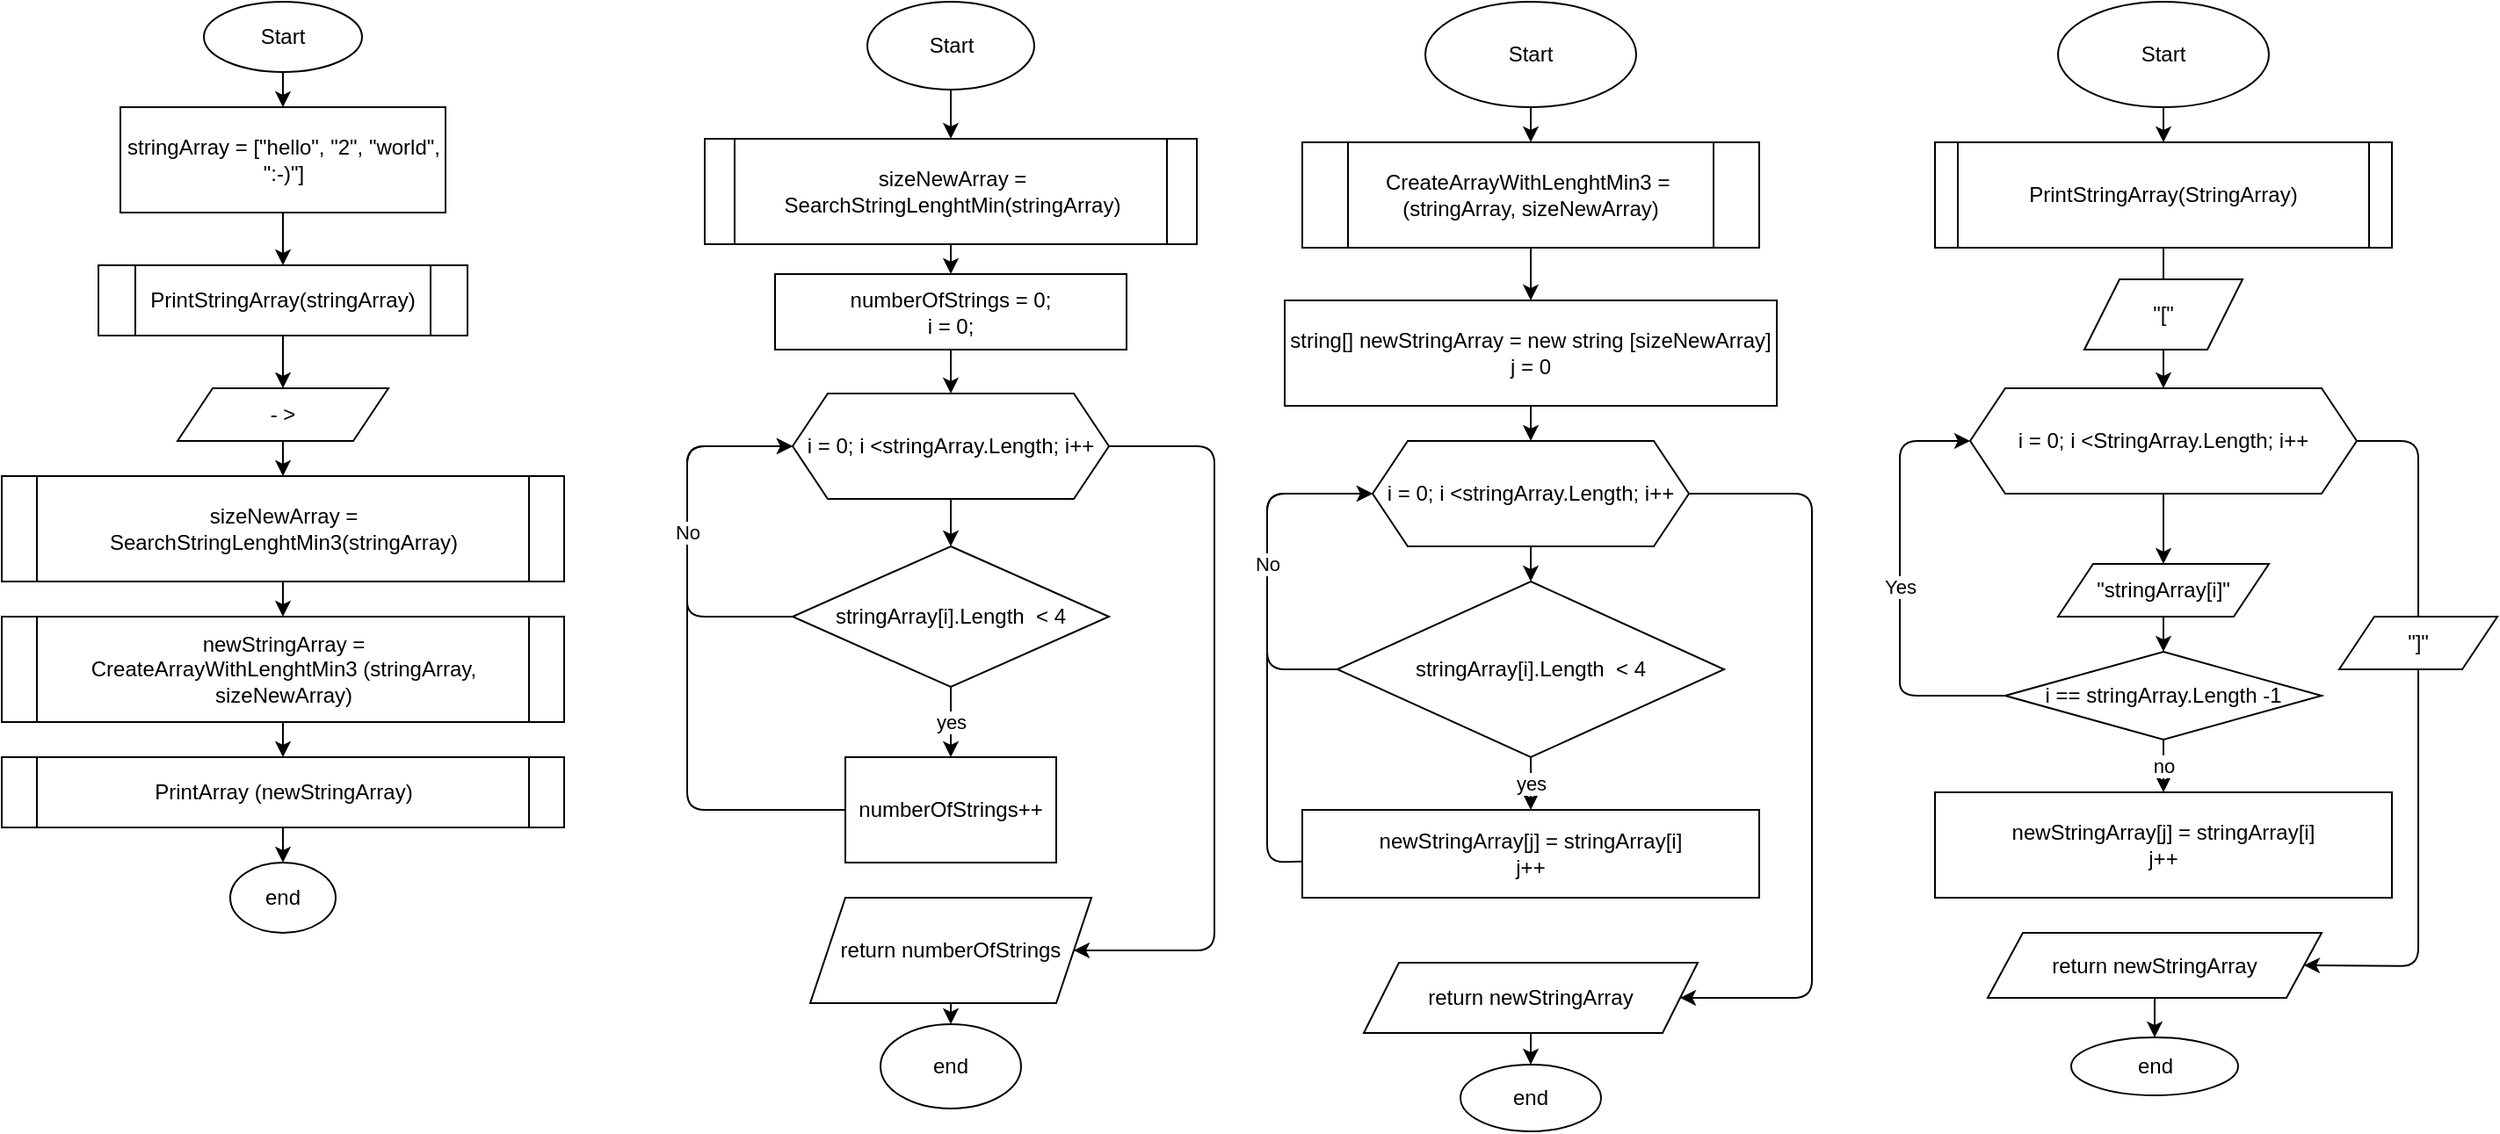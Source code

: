 <mxfile>
    <diagram id="2GVUBC6I9bcwQrD93eks" name="Страница 1">
        <mxGraphModel dx="1098" dy="2776" grid="1" gridSize="10" guides="1" tooltips="1" connect="1" arrows="1" fold="1" page="1" pageScale="1" pageWidth="827" pageHeight="1169" math="0" shadow="0">
            <root>
                <mxCell id="0"/>
                <mxCell id="1" parent="0"/>
                <mxCell id="4" value="" style="edgeStyle=none;html=1;entryX=0.5;entryY=0;entryDx=0;entryDy=0;" edge="1" parent="1" source="2" target="5">
                    <mxGeometry relative="1" as="geometry">
                        <mxPoint x="110" y="-2250" as="targetPoint"/>
                    </mxGeometry>
                </mxCell>
                <mxCell id="2" value="Start" style="ellipse;whiteSpace=wrap;html=1;" vertex="1" parent="1">
                    <mxGeometry x="115" y="-2330" width="90" height="40" as="geometry"/>
                </mxCell>
                <mxCell id="8" style="edgeStyle=none;html=1;entryX=0.5;entryY=0;entryDx=0;entryDy=0;fontFamily=Helvetica;fontSize=6;" edge="1" parent="1" source="5" target="7">
                    <mxGeometry relative="1" as="geometry"/>
                </mxCell>
                <mxCell id="5" value="&lt;span style=&quot;font-size: 12px&quot;&gt;stringArray = [&quot;hello&quot;, &quot;2&quot;, &quot;world&quot;, &quot;:-)&quot;]&lt;/span&gt;" style="rounded=0;whiteSpace=wrap;html=1;fontFamily=Helvetica;fontSize=10;" vertex="1" parent="1">
                    <mxGeometry x="67.5" y="-2270" width="185" height="60" as="geometry"/>
                </mxCell>
                <mxCell id="36" style="edgeStyle=none;html=1;entryX=0.5;entryY=0;entryDx=0;entryDy=0;fontFamily=Helvetica;fontSize=6;" edge="1" parent="1" source="7" target="17">
                    <mxGeometry relative="1" as="geometry"/>
                </mxCell>
                <mxCell id="7" value="PrintStringArray(stringArray)" style="shape=process;whiteSpace=wrap;html=1;backgroundOutline=1;" vertex="1" parent="1">
                    <mxGeometry x="55" y="-2180" width="210" height="40" as="geometry"/>
                </mxCell>
                <mxCell id="9" value="" style="edgeStyle=none;html=1;startArrow=none;" edge="1" parent="1" source="17" target="11">
                    <mxGeometry relative="1" as="geometry"/>
                </mxCell>
                <mxCell id="10" value="" style="edgeStyle=none;html=1;entryX=0.5;entryY=0;entryDx=0;entryDy=0;" edge="1" parent="1" source="11" target="13">
                    <mxGeometry relative="1" as="geometry">
                        <mxPoint x="146.923" y="-2000" as="targetPoint"/>
                    </mxGeometry>
                </mxCell>
                <mxCell id="11" value="sizeNewArray = SearchStringLenghtMin3(stringArray)" style="shape=process;whiteSpace=wrap;html=1;backgroundOutline=1;size=0.062;" vertex="1" parent="1">
                    <mxGeometry y="-2060" width="320" height="60" as="geometry"/>
                </mxCell>
                <mxCell id="12" value="" style="edgeStyle=none;html=1;" edge="1" parent="1" source="13" target="15">
                    <mxGeometry relative="1" as="geometry"/>
                </mxCell>
                <mxCell id="13" value="&lt;span&gt;newStringArray = CreateArrayWith&lt;/span&gt;LenghtMin3&lt;span&gt;&amp;nbsp;(stringArray, sizeNewArray)&lt;/span&gt;" style="shape=process;whiteSpace=wrap;html=1;backgroundOutline=1;size=0.062;" vertex="1" parent="1">
                    <mxGeometry y="-1980" width="320" height="60" as="geometry"/>
                </mxCell>
                <mxCell id="14" value="" style="edgeStyle=none;html=1;exitX=0.5;exitY=1;exitDx=0;exitDy=0;entryX=0.5;entryY=0;entryDx=0;entryDy=0;" edge="1" parent="1" source="15" target="16">
                    <mxGeometry relative="1" as="geometry">
                        <mxPoint x="160.0" y="-1850" as="targetPoint"/>
                    </mxGeometry>
                </mxCell>
                <mxCell id="15" value="PrintArray (newStringArray)" style="shape=process;whiteSpace=wrap;html=1;backgroundOutline=1;size=0.062;" vertex="1" parent="1">
                    <mxGeometry y="-1900" width="320" height="40" as="geometry"/>
                </mxCell>
                <mxCell id="16" value="end" style="ellipse;whiteSpace=wrap;html=1;" vertex="1" parent="1">
                    <mxGeometry x="130" y="-1840" width="60" height="40" as="geometry"/>
                </mxCell>
                <mxCell id="17" value="- &amp;gt;" style="shape=parallelogram;perimeter=parallelogramPerimeter;whiteSpace=wrap;html=1;fixedSize=1;" vertex="1" parent="1">
                    <mxGeometry x="100" y="-2110" width="120" height="30" as="geometry"/>
                </mxCell>
                <mxCell id="37" value="" style="edgeStyle=none;html=1;" edge="1" parent="1" source="38" target="39">
                    <mxGeometry relative="1" as="geometry"/>
                </mxCell>
                <mxCell id="38" value="sizeNewArray = SearchStringLenghtMin(stringArray)" style="shape=process;whiteSpace=wrap;html=1;backgroundOutline=1;size=0.062;" vertex="1" parent="1">
                    <mxGeometry x="400" y="-2252" width="280" height="60" as="geometry"/>
                </mxCell>
                <mxCell id="39" value="numberOfStrings = 0;&lt;br&gt;i = 0;" style="whiteSpace=wrap;html=1;" vertex="1" parent="1">
                    <mxGeometry x="440" y="-2175" width="200" height="43" as="geometry"/>
                </mxCell>
                <mxCell id="40" value="" style="edgeStyle=none;html=1;exitX=0.5;exitY=1;exitDx=0;exitDy=0;" edge="1" parent="1" source="39" target="43">
                    <mxGeometry relative="1" as="geometry">
                        <mxPoint x="540" y="-2027" as="sourcePoint"/>
                    </mxGeometry>
                </mxCell>
                <mxCell id="41" value="" style="edgeStyle=none;html=1;" edge="1" parent="1" source="43" target="44">
                    <mxGeometry relative="1" as="geometry"/>
                </mxCell>
                <mxCell id="42" style="edgeStyle=none;html=1;" edge="1" parent="1" target="52">
                    <mxGeometry relative="1" as="geometry">
                        <mxPoint x="621" y="-1697" as="targetPoint"/>
                        <mxPoint x="630" y="-2077.0" as="sourcePoint"/>
                        <Array as="points">
                            <mxPoint x="690" y="-2077"/>
                            <mxPoint x="690" y="-1790"/>
                        </Array>
                    </mxGeometry>
                </mxCell>
                <mxCell id="43" value="i = 0; i &amp;lt;stringArray.Length; i++" style="shape=hexagon;perimeter=hexagonPerimeter2;whiteSpace=wrap;html=1;fixedSize=1;" vertex="1" parent="1">
                    <mxGeometry x="450" y="-2107" width="180" height="60" as="geometry"/>
                </mxCell>
                <mxCell id="44" value="stringArray[i].Length&amp;nbsp; &amp;lt; 4" style="rhombus;whiteSpace=wrap;html=1;" vertex="1" parent="1">
                    <mxGeometry x="450" y="-2020" width="180" height="80" as="geometry"/>
                </mxCell>
                <mxCell id="45" style="edgeStyle=none;html=1;" edge="1" parent="1" source="46">
                    <mxGeometry relative="1" as="geometry">
                        <mxPoint x="450" y="-2077.0" as="targetPoint"/>
                        <Array as="points">
                            <mxPoint x="390" y="-1870"/>
                            <mxPoint x="390" y="-2077"/>
                        </Array>
                    </mxGeometry>
                </mxCell>
                <mxCell id="46" value="numberOfStrings++" style="whiteSpace=wrap;html=1;" vertex="1" parent="1">
                    <mxGeometry x="480" y="-1900" width="120" height="60" as="geometry"/>
                </mxCell>
                <mxCell id="47" value="" style="endArrow=classic;html=1;entryX=0.5;entryY=0;entryDx=0;entryDy=0;exitX=0.5;exitY=1;exitDx=0;exitDy=0;" edge="1" parent="1" source="44" target="46">
                    <mxGeometry relative="1" as="geometry">
                        <mxPoint x="490" y="-1887" as="sourcePoint"/>
                        <mxPoint x="590" y="-1887" as="targetPoint"/>
                    </mxGeometry>
                </mxCell>
                <mxCell id="48" value="yes" style="edgeLabel;resizable=0;html=1;align=center;verticalAlign=middle;" connectable="0" vertex="1" parent="47">
                    <mxGeometry relative="1" as="geometry"/>
                </mxCell>
                <mxCell id="49" value="" style="endArrow=classic;html=1;entryX=0;entryY=0.5;entryDx=0;entryDy=0;exitX=0;exitY=0.5;exitDx=0;exitDy=0;" edge="1" parent="1" source="44" target="43">
                    <mxGeometry relative="1" as="geometry">
                        <mxPoint x="470" y="-2007" as="sourcePoint"/>
                        <mxPoint x="600" y="-2017" as="targetPoint"/>
                        <Array as="points">
                            <mxPoint x="390" y="-1980"/>
                            <mxPoint x="390" y="-1997"/>
                            <mxPoint x="390" y="-2077"/>
                        </Array>
                    </mxGeometry>
                </mxCell>
                <mxCell id="50" value="No" style="edgeLabel;resizable=0;html=1;align=center;verticalAlign=middle;" connectable="0" vertex="1" parent="49">
                    <mxGeometry relative="1" as="geometry"/>
                </mxCell>
                <mxCell id="51" value="" style="edgeStyle=none;html=1;" edge="1" parent="1" source="52" target="55">
                    <mxGeometry relative="1" as="geometry"/>
                </mxCell>
                <mxCell id="52" value="return numberOfStrings" style="shape=parallelogram;perimeter=parallelogramPerimeter;whiteSpace=wrap;html=1;fixedSize=1;" vertex="1" parent="1">
                    <mxGeometry x="460" y="-1820" width="160" height="60" as="geometry"/>
                </mxCell>
                <mxCell id="53" value="" style="edgeStyle=none;html=1;" edge="1" parent="1" source="54" target="38">
                    <mxGeometry relative="1" as="geometry">
                        <mxPoint x="540" y="-2255" as="targetPoint"/>
                    </mxGeometry>
                </mxCell>
                <mxCell id="54" value="Start" style="ellipse;whiteSpace=wrap;html=1;" vertex="1" parent="1">
                    <mxGeometry x="492.5" y="-2330" width="95" height="50" as="geometry"/>
                </mxCell>
                <mxCell id="55" value="end" style="ellipse;whiteSpace=wrap;html=1;" vertex="1" parent="1">
                    <mxGeometry x="500" y="-1748" width="80" height="48" as="geometry"/>
                </mxCell>
                <mxCell id="56" value="" style="edgeStyle=none;html=1;" edge="1" parent="1" source="57" target="59">
                    <mxGeometry relative="1" as="geometry"/>
                </mxCell>
                <mxCell id="57" value="Start" style="ellipse;whiteSpace=wrap;html=1;" vertex="1" parent="1">
                    <mxGeometry x="810" y="-2330" width="120" height="60" as="geometry"/>
                </mxCell>
                <mxCell id="58" value="" style="edgeStyle=none;html=1;" edge="1" parent="1" source="59" target="61">
                    <mxGeometry relative="1" as="geometry"/>
                </mxCell>
                <mxCell id="59" value="CreateArrayWithLenghtMin3 =&amp;nbsp;&lt;span&gt;&lt;br&gt;(stringArray, sizeNewArray)&lt;/span&gt;" style="shape=process;whiteSpace=wrap;html=1;backgroundOutline=1;" vertex="1" parent="1">
                    <mxGeometry x="740" y="-2250" width="260" height="60" as="geometry"/>
                </mxCell>
                <mxCell id="60" value="" style="edgeStyle=none;html=1;" edge="1" parent="1" source="61" target="64">
                    <mxGeometry relative="1" as="geometry"/>
                </mxCell>
                <mxCell id="61" value="string[] newStringArray = new string [sizeNewArray]&lt;br&gt;j = 0" style="whiteSpace=wrap;html=1;" vertex="1" parent="1">
                    <mxGeometry x="730" y="-2160" width="280" height="60" as="geometry"/>
                </mxCell>
                <mxCell id="62" value="" style="edgeStyle=none;html=1;" edge="1" parent="1" source="64" target="65">
                    <mxGeometry relative="1" as="geometry"/>
                </mxCell>
                <mxCell id="63" style="edgeStyle=none;html=1;" edge="1" parent="1" target="72">
                    <mxGeometry relative="1" as="geometry">
                        <mxPoint x="951" y="-1670" as="targetPoint"/>
                        <mxPoint x="960.0" y="-2050" as="sourcePoint"/>
                        <Array as="points">
                            <mxPoint x="1030" y="-2050"/>
                            <mxPoint x="1030" y="-1890"/>
                            <mxPoint x="1030" y="-1763"/>
                        </Array>
                    </mxGeometry>
                </mxCell>
                <mxCell id="64" value="i = 0; i &amp;lt;stringArray.Length; i++" style="shape=hexagon;perimeter=hexagonPerimeter2;whiteSpace=wrap;html=1;fixedSize=1;" vertex="1" parent="1">
                    <mxGeometry x="780" y="-2080" width="180" height="60" as="geometry"/>
                </mxCell>
                <mxCell id="65" value="stringArray[i].Length&amp;nbsp; &amp;lt; 4" style="rhombus;whiteSpace=wrap;html=1;" vertex="1" parent="1">
                    <mxGeometry x="760" y="-2000" width="220" height="100" as="geometry"/>
                </mxCell>
                <mxCell id="66" style="edgeStyle=none;html=1;" edge="1" parent="1" source="67">
                    <mxGeometry relative="1" as="geometry">
                        <mxPoint x="780.0" y="-2050" as="targetPoint"/>
                        <Array as="points">
                            <mxPoint x="720" y="-1840"/>
                            <mxPoint x="720" y="-2050"/>
                        </Array>
                    </mxGeometry>
                </mxCell>
                <mxCell id="67" value="newStringArray[j] = stringArray[i]&lt;br&gt;j++" style="whiteSpace=wrap;html=1;" vertex="1" parent="1">
                    <mxGeometry x="740" y="-1870" width="260" height="50" as="geometry"/>
                </mxCell>
                <mxCell id="68" value="" style="endArrow=classic;html=1;entryX=0.5;entryY=0;entryDx=0;entryDy=0;exitX=0.5;exitY=1;exitDx=0;exitDy=0;" edge="1" parent="1" source="65" target="67">
                    <mxGeometry relative="1" as="geometry">
                        <mxPoint x="820" y="-1860" as="sourcePoint"/>
                        <mxPoint x="920" y="-1860" as="targetPoint"/>
                    </mxGeometry>
                </mxCell>
                <mxCell id="69" value="yes" style="edgeLabel;resizable=0;html=1;align=center;verticalAlign=middle;" connectable="0" vertex="1" parent="68">
                    <mxGeometry relative="1" as="geometry"/>
                </mxCell>
                <mxCell id="70" value="" style="endArrow=classic;html=1;entryX=0;entryY=0.5;entryDx=0;entryDy=0;exitX=0;exitY=0.5;exitDx=0;exitDy=0;" edge="1" parent="1" source="65" target="64">
                    <mxGeometry relative="1" as="geometry">
                        <mxPoint x="800" y="-1980" as="sourcePoint"/>
                        <mxPoint x="930" y="-1990" as="targetPoint"/>
                        <Array as="points">
                            <mxPoint x="720" y="-1950"/>
                            <mxPoint x="720" y="-1970"/>
                            <mxPoint x="720" y="-2050"/>
                        </Array>
                    </mxGeometry>
                </mxCell>
                <mxCell id="71" value="No" style="edgeLabel;resizable=0;html=1;align=center;verticalAlign=middle;" connectable="0" vertex="1" parent="70">
                    <mxGeometry relative="1" as="geometry"/>
                </mxCell>
                <mxCell id="72" value="return newStringArray" style="shape=parallelogram;perimeter=parallelogramPerimeter;whiteSpace=wrap;html=1;fixedSize=1;" vertex="1" parent="1">
                    <mxGeometry x="775" y="-1783" width="190" height="40" as="geometry"/>
                </mxCell>
                <mxCell id="73" value="" style="edgeStyle=none;html=1;exitX=0.5;exitY=1;exitDx=0;exitDy=0;" edge="1" parent="1" target="74" source="72">
                    <mxGeometry relative="1" as="geometry">
                        <mxPoint x="870.0" y="-1730" as="sourcePoint"/>
                    </mxGeometry>
                </mxCell>
                <mxCell id="74" value="end" style="ellipse;whiteSpace=wrap;html=1;" vertex="1" parent="1">
                    <mxGeometry x="830" y="-1725" width="80" height="38" as="geometry"/>
                </mxCell>
                <mxCell id="75" value="" style="edgeStyle=none;html=1;" edge="1" parent="1" source="76" target="78">
                    <mxGeometry relative="1" as="geometry"/>
                </mxCell>
                <mxCell id="76" value="Start" style="ellipse;whiteSpace=wrap;html=1;" vertex="1" parent="1">
                    <mxGeometry x="1170" y="-2330" width="120" height="60" as="geometry"/>
                </mxCell>
                <mxCell id="77" value="" style="edgeStyle=none;html=1;entryX=0.5;entryY=0;entryDx=0;entryDy=0;startArrow=none;" edge="1" parent="1" source="90" target="82">
                    <mxGeometry relative="1" as="geometry">
                        <mxPoint x="1230" y="-2150" as="targetPoint"/>
                    </mxGeometry>
                </mxCell>
                <mxCell id="78" value="PrintStringArray(StringArray)" style="shape=process;whiteSpace=wrap;html=1;backgroundOutline=1;size=0.05;" vertex="1" parent="1">
                    <mxGeometry x="1100" y="-2250" width="260" height="60" as="geometry"/>
                </mxCell>
                <mxCell id="79" value="" style="edgeStyle=none;html=1;startArrow=none;" edge="1" parent="1" source="92" target="83">
                    <mxGeometry relative="1" as="geometry"/>
                </mxCell>
                <mxCell id="80" style="edgeStyle=none;html=1;exitX=0.5;exitY=1;exitDx=0;exitDy=0;entryX=1;entryY=0.5;entryDx=0;entryDy=0;startArrow=none;" edge="1" parent="1" target="87" source="95">
                    <mxGeometry relative="1" as="geometry">
                        <mxPoint x="1310" y="-1728" as="targetPoint"/>
                        <mxPoint x="1320" y="-2040" as="sourcePoint"/>
                        <Array as="points">
                            <mxPoint x="1375" y="-1781"/>
                        </Array>
                    </mxGeometry>
                </mxCell>
                <mxCell id="81" value="" style="edgeStyle=none;html=1;" edge="1" parent="1" source="82" target="92">
                    <mxGeometry relative="1" as="geometry"/>
                </mxCell>
                <mxCell id="82" value="i = 0; i &amp;lt;StringArray.Length; i++" style="shape=hexagon;perimeter=hexagonPerimeter2;whiteSpace=wrap;html=1;fixedSize=1;" vertex="1" parent="1">
                    <mxGeometry x="1120" y="-2110" width="220" height="60" as="geometry"/>
                </mxCell>
                <mxCell id="83" value="i == stringArray.Length -1" style="rhombus;whiteSpace=wrap;html=1;" vertex="1" parent="1">
                    <mxGeometry x="1140" y="-1960" width="180" height="50" as="geometry"/>
                </mxCell>
                <mxCell id="84" value="newStringArray[j] = stringArray[i]&lt;br&gt;j++" style="whiteSpace=wrap;html=1;" vertex="1" parent="1">
                    <mxGeometry x="1100" y="-1880" width="260" height="60" as="geometry"/>
                </mxCell>
                <mxCell id="85" value="" style="endArrow=classic;html=1;entryX=0.5;entryY=0;entryDx=0;entryDy=0;exitX=0.5;exitY=1;exitDx=0;exitDy=0;" edge="1" parent="1" source="83" target="84">
                    <mxGeometry relative="1" as="geometry">
                        <mxPoint x="1180" y="-1850" as="sourcePoint"/>
                        <mxPoint x="1280" y="-1850" as="targetPoint"/>
                        <Array as="points"/>
                    </mxGeometry>
                </mxCell>
                <mxCell id="86" value="no" style="edgeLabel;resizable=0;html=1;align=center;verticalAlign=middle;" connectable="0" vertex="1" parent="85">
                    <mxGeometry relative="1" as="geometry"/>
                </mxCell>
                <mxCell id="87" value="return newStringArray" style="shape=parallelogram;perimeter=parallelogramPerimeter;whiteSpace=wrap;html=1;fixedSize=1;" vertex="1" parent="1">
                    <mxGeometry x="1130" y="-1800" width="190" height="37" as="geometry"/>
                </mxCell>
                <mxCell id="88" value="" style="edgeStyle=none;html=1;exitX=0.5;exitY=1;exitDx=0;exitDy=0;" edge="1" parent="1" target="89" source="87">
                    <mxGeometry relative="1" as="geometry">
                        <mxPoint x="1225" y="-1705" as="sourcePoint"/>
                    </mxGeometry>
                </mxCell>
                <mxCell id="89" value="end" style="ellipse;whiteSpace=wrap;html=1;" vertex="1" parent="1">
                    <mxGeometry x="1177.5" y="-1740.5" width="95" height="33" as="geometry"/>
                </mxCell>
                <mxCell id="90" value="&quot;[&quot;" style="shape=parallelogram;perimeter=parallelogramPerimeter;whiteSpace=wrap;html=1;fixedSize=1;" vertex="1" parent="1">
                    <mxGeometry x="1185" y="-2172" width="90" height="40" as="geometry"/>
                </mxCell>
                <mxCell id="91" value="" style="edgeStyle=none;html=1;entryX=0.5;entryY=0;entryDx=0;entryDy=0;endArrow=none;" edge="1" parent="1" source="78" target="90">
                    <mxGeometry relative="1" as="geometry">
                        <mxPoint x="1230" y="-2180" as="sourcePoint"/>
                        <mxPoint x="1230" y="-2070" as="targetPoint"/>
                    </mxGeometry>
                </mxCell>
                <mxCell id="92" value="&lt;span&gt;&quot;stringArray[i]&quot;&lt;/span&gt;" style="shape=parallelogram;perimeter=parallelogramPerimeter;whiteSpace=wrap;html=1;fixedSize=1;" vertex="1" parent="1">
                    <mxGeometry x="1170" y="-2010" width="120" height="30" as="geometry"/>
                </mxCell>
                <mxCell id="93" value="" style="endArrow=classic;html=1;entryX=0;entryY=0.5;entryDx=0;entryDy=0;exitX=0;exitY=0.5;exitDx=0;exitDy=0;" edge="1" parent="1" source="83" target="82">
                    <mxGeometry relative="1" as="geometry">
                        <mxPoint x="1040" y="-1885" as="sourcePoint"/>
                        <mxPoint x="1040" y="-1885" as="targetPoint"/>
                        <Array as="points">
                            <mxPoint x="1080" y="-1935"/>
                            <mxPoint x="1080" y="-1950"/>
                            <mxPoint x="1080" y="-2080"/>
                        </Array>
                    </mxGeometry>
                </mxCell>
                <mxCell id="94" value="Yes" style="edgeLabel;resizable=0;html=1;align=center;verticalAlign=middle;" connectable="0" vertex="1" parent="93">
                    <mxGeometry relative="1" as="geometry"/>
                </mxCell>
                <mxCell id="95" value="&quot;]&quot;" style="shape=parallelogram;perimeter=parallelogramPerimeter;whiteSpace=wrap;html=1;fixedSize=1;" vertex="1" parent="1">
                    <mxGeometry x="1330" y="-1980" width="90" height="30" as="geometry"/>
                </mxCell>
                <mxCell id="98" value="" style="edgeStyle=none;html=1;exitX=1;exitY=0.5;exitDx=0;exitDy=0;endArrow=none;" edge="1" parent="1" source="82" target="95">
                    <mxGeometry relative="1" as="geometry">
                        <mxPoint x="1310" y="-1781.5" as="targetPoint"/>
                        <mxPoint x="1340" y="-2080" as="sourcePoint"/>
                        <Array as="points">
                            <mxPoint x="1375" y="-2080"/>
                        </Array>
                    </mxGeometry>
                </mxCell>
            </root>
        </mxGraphModel>
    </diagram>
</mxfile>
